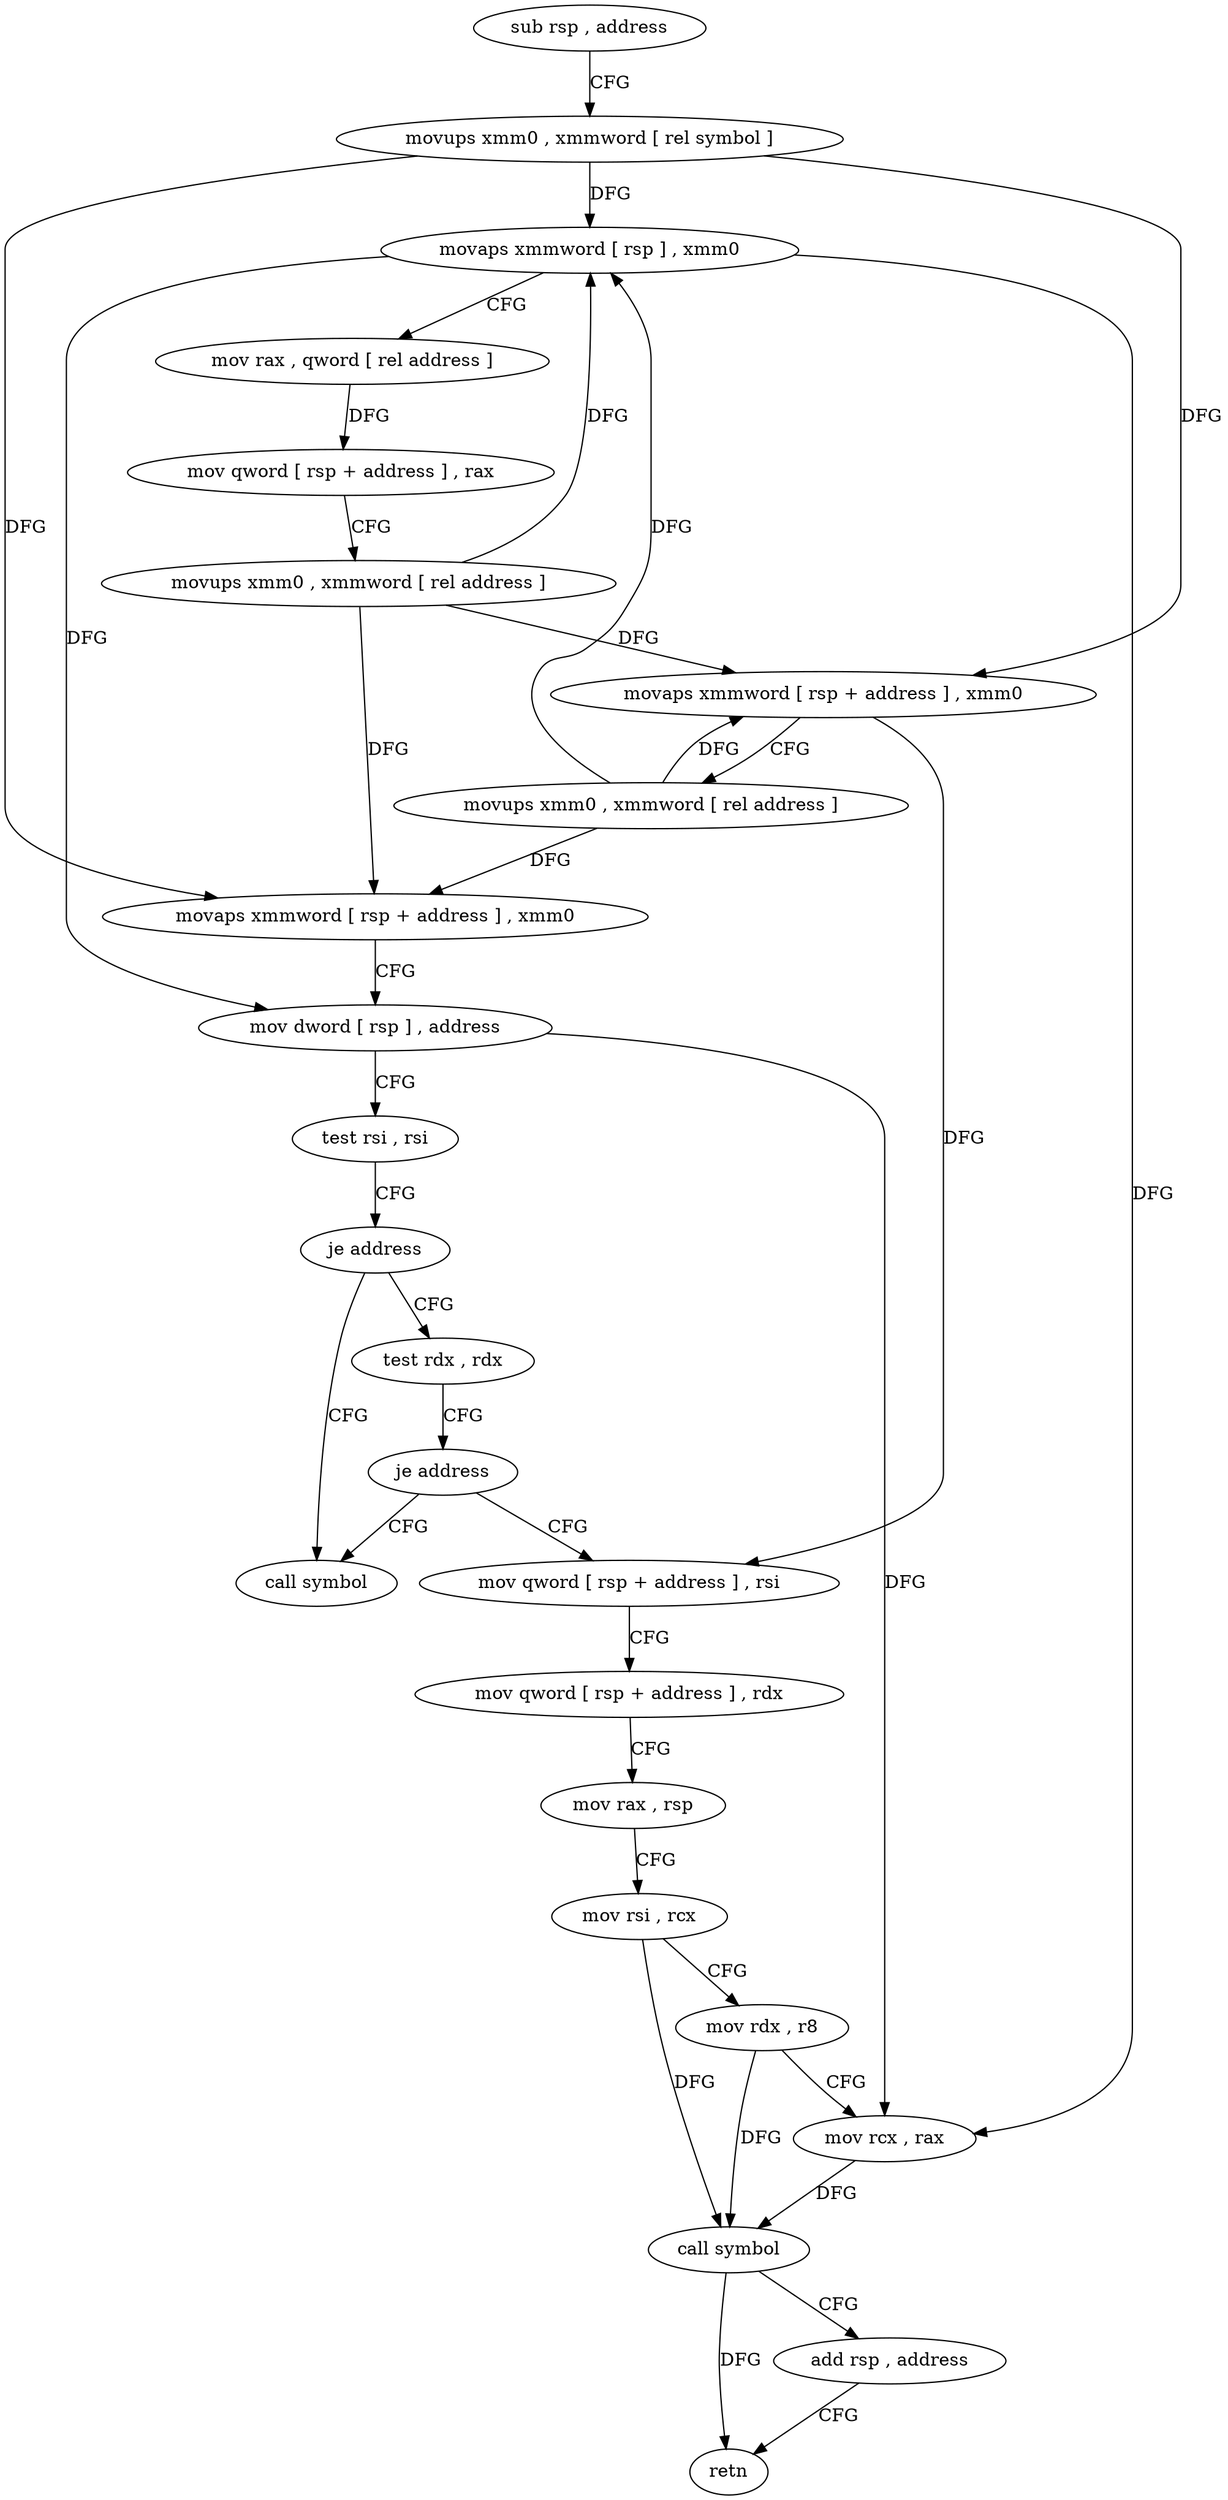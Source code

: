 digraph "func" {
"4310720" [label = "sub rsp , address" ]
"4310724" [label = "movups xmm0 , xmmword [ rel symbol ]" ]
"4310731" [label = "movaps xmmword [ rsp ] , xmm0" ]
"4310735" [label = "mov rax , qword [ rel address ]" ]
"4310742" [label = "mov qword [ rsp + address ] , rax" ]
"4310747" [label = "movups xmm0 , xmmword [ rel address ]" ]
"4310754" [label = "movaps xmmword [ rsp + address ] , xmm0" ]
"4310759" [label = "movups xmm0 , xmmword [ rel address ]" ]
"4310766" [label = "movaps xmmword [ rsp + address ] , xmm0" ]
"4310771" [label = "mov dword [ rsp ] , address" ]
"4310778" [label = "test rsi , rsi" ]
"4310781" [label = "je address" ]
"4310820" [label = "call symbol" ]
"4310783" [label = "test rdx , rdx" ]
"4310786" [label = "je address" ]
"4310788" [label = "mov qword [ rsp + address ] , rsi" ]
"4310793" [label = "mov qword [ rsp + address ] , rdx" ]
"4310798" [label = "mov rax , rsp" ]
"4310801" [label = "mov rsi , rcx" ]
"4310804" [label = "mov rdx , r8" ]
"4310807" [label = "mov rcx , rax" ]
"4310810" [label = "call symbol" ]
"4310815" [label = "add rsp , address" ]
"4310819" [label = "retn" ]
"4310720" -> "4310724" [ label = "CFG" ]
"4310724" -> "4310731" [ label = "DFG" ]
"4310724" -> "4310754" [ label = "DFG" ]
"4310724" -> "4310766" [ label = "DFG" ]
"4310731" -> "4310735" [ label = "CFG" ]
"4310731" -> "4310771" [ label = "DFG" ]
"4310731" -> "4310807" [ label = "DFG" ]
"4310735" -> "4310742" [ label = "DFG" ]
"4310742" -> "4310747" [ label = "CFG" ]
"4310747" -> "4310754" [ label = "DFG" ]
"4310747" -> "4310731" [ label = "DFG" ]
"4310747" -> "4310766" [ label = "DFG" ]
"4310754" -> "4310759" [ label = "CFG" ]
"4310754" -> "4310788" [ label = "DFG" ]
"4310759" -> "4310766" [ label = "DFG" ]
"4310759" -> "4310731" [ label = "DFG" ]
"4310759" -> "4310754" [ label = "DFG" ]
"4310766" -> "4310771" [ label = "CFG" ]
"4310771" -> "4310778" [ label = "CFG" ]
"4310771" -> "4310807" [ label = "DFG" ]
"4310778" -> "4310781" [ label = "CFG" ]
"4310781" -> "4310820" [ label = "CFG" ]
"4310781" -> "4310783" [ label = "CFG" ]
"4310783" -> "4310786" [ label = "CFG" ]
"4310786" -> "4310820" [ label = "CFG" ]
"4310786" -> "4310788" [ label = "CFG" ]
"4310788" -> "4310793" [ label = "CFG" ]
"4310793" -> "4310798" [ label = "CFG" ]
"4310798" -> "4310801" [ label = "CFG" ]
"4310801" -> "4310804" [ label = "CFG" ]
"4310801" -> "4310810" [ label = "DFG" ]
"4310804" -> "4310807" [ label = "CFG" ]
"4310804" -> "4310810" [ label = "DFG" ]
"4310807" -> "4310810" [ label = "DFG" ]
"4310810" -> "4310815" [ label = "CFG" ]
"4310810" -> "4310819" [ label = "DFG" ]
"4310815" -> "4310819" [ label = "CFG" ]
}
